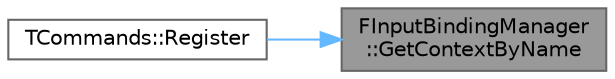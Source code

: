 digraph "FInputBindingManager::GetContextByName"
{
 // INTERACTIVE_SVG=YES
 // LATEX_PDF_SIZE
  bgcolor="transparent";
  edge [fontname=Helvetica,fontsize=10,labelfontname=Helvetica,labelfontsize=10];
  node [fontname=Helvetica,fontsize=10,shape=box,height=0.2,width=0.4];
  rankdir="RL";
  Node1 [id="Node000001",label="FInputBindingManager\l::GetContextByName",height=0.2,width=0.4,color="gray40", fillcolor="grey60", style="filled", fontcolor="black",tooltip="Look up a binding context by name."];
  Node1 -> Node2 [id="edge1_Node000001_Node000002",dir="back",color="steelblue1",style="solid",tooltip=" "];
  Node2 [id="Node000002",label="TCommands::Register",height=0.2,width=0.4,color="grey40", fillcolor="white", style="filled",URL="$de/d91/classTCommands.html#acabbfd334dfd09345ed1056b181b9f5e",tooltip="Use this method to register commands."];
}
